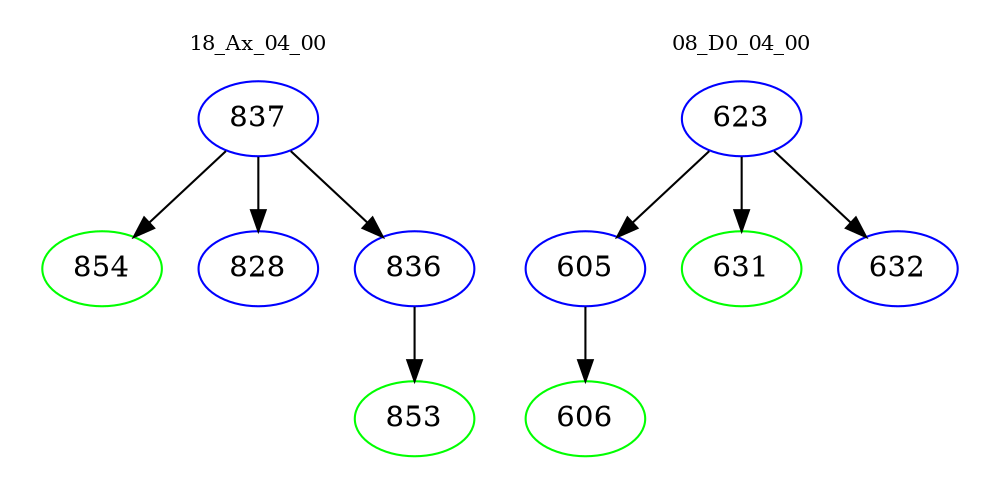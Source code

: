 digraph{
subgraph cluster_0 {
color = white
label = "18_Ax_04_00";
fontsize=10;
T0_837 [label="837", color="blue"]
T0_837 -> T0_854 [color="black"]
T0_854 [label="854", color="green"]
T0_837 -> T0_828 [color="black"]
T0_828 [label="828", color="blue"]
T0_837 -> T0_836 [color="black"]
T0_836 [label="836", color="blue"]
T0_836 -> T0_853 [color="black"]
T0_853 [label="853", color="green"]
}
subgraph cluster_1 {
color = white
label = "08_D0_04_00";
fontsize=10;
T1_623 [label="623", color="blue"]
T1_623 -> T1_605 [color="black"]
T1_605 [label="605", color="blue"]
T1_605 -> T1_606 [color="black"]
T1_606 [label="606", color="green"]
T1_623 -> T1_631 [color="black"]
T1_631 [label="631", color="green"]
T1_623 -> T1_632 [color="black"]
T1_632 [label="632", color="blue"]
}
}
